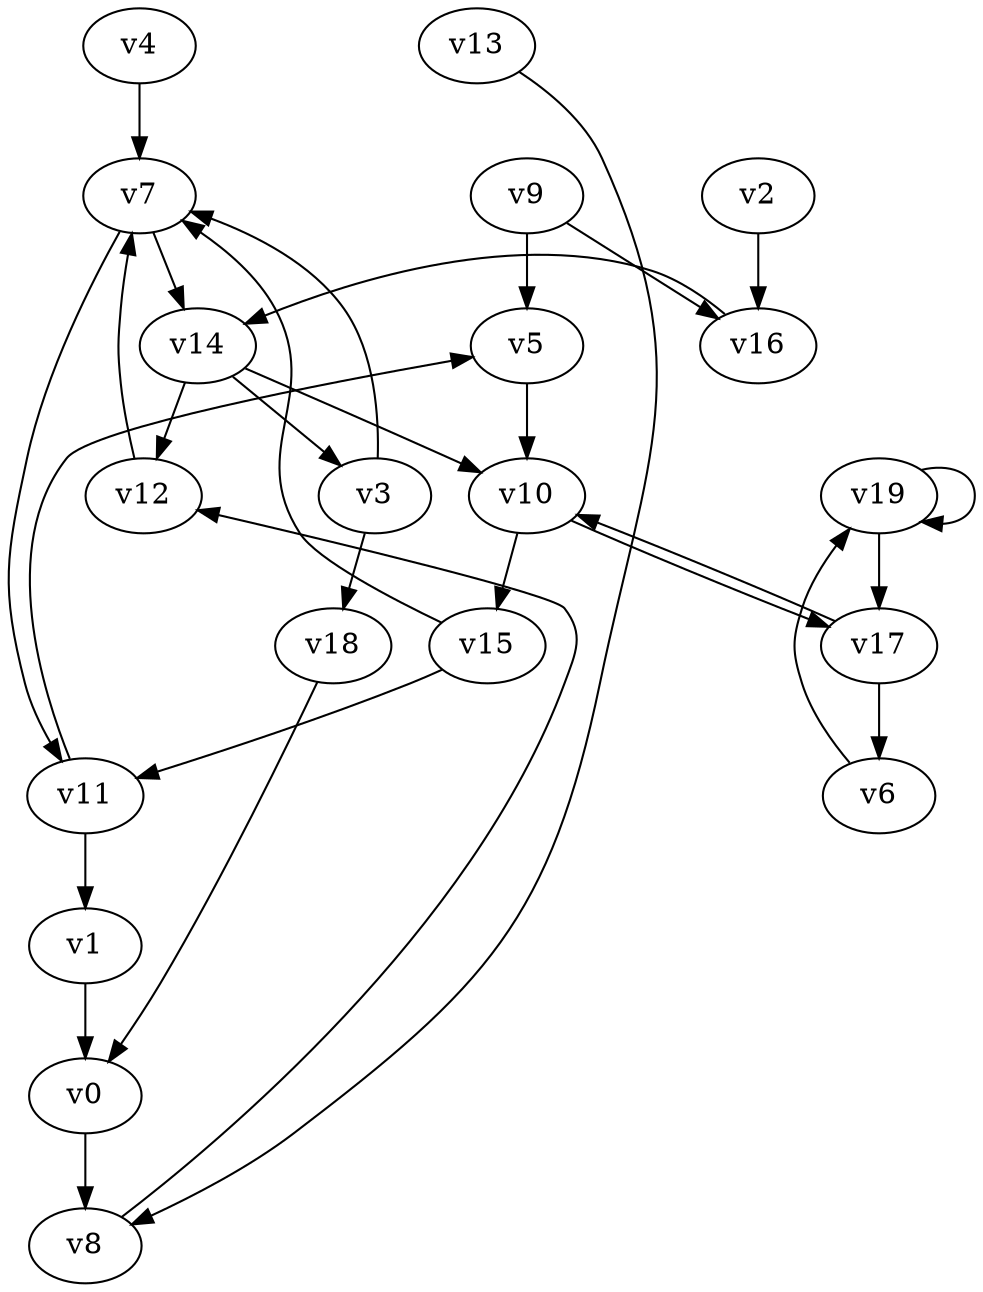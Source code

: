 // Benchmark game 27 - 20 vertices
// time_bound: 10
// targets: v5
digraph G {
    v0 [name="v0", player=0];
    v1 [name="v1", player=0];
    v2 [name="v2", player=0];
    v3 [name="v3", player=0];
    v4 [name="v4", player=0];
    v5 [name="v5", player=1, target=1];
    v6 [name="v6", player=1];
    v7 [name="v7", player=1];
    v8 [name="v8", player=0];
    v9 [name="v9", player=1];
    v10 [name="v10", player=1];
    v11 [name="v11", player=0];
    v12 [name="v12", player=0];
    v13 [name="v13", player=1];
    v14 [name="v14", player=1];
    v15 [name="v15", player=0];
    v16 [name="v16", player=1];
    v17 [name="v17", player=1];
    v18 [name="v18", player=0];
    v19 [name="v19", player=0];

    v0 -> v8;
    v1 -> v0;
    v2 -> v16;
    v3 -> v18;
    v4 -> v7;
    v5 -> v10;
    v6 -> v19 [constraint="t mod 3 == 1"];
    v7 -> v11;
    v8 -> v12 [constraint="t mod 2 == 0"];
    v9 -> v5;
    v10 -> v15;
    v11 -> v5 [constraint="t < 10"];
    v12 -> v7;
    v13 -> v8 [constraint="t >= 5"];
    v14 -> v12;
    v15 -> v7 [constraint="t < 14"];
    v16 -> v14 [constraint="t < 12"];
    v17 -> v10 [constraint="t < 15"];
    v18 -> v0 [constraint="t < 5"];
    v19 -> v17;
    v19 -> v19;
    v9 -> v16;
    v17 -> v6;
    v14 -> v10;
    v11 -> v1;
    v7 -> v14;
    v10 -> v17;
    v15 -> v11;
    v14 -> v3;
    v3 -> v7;
}
